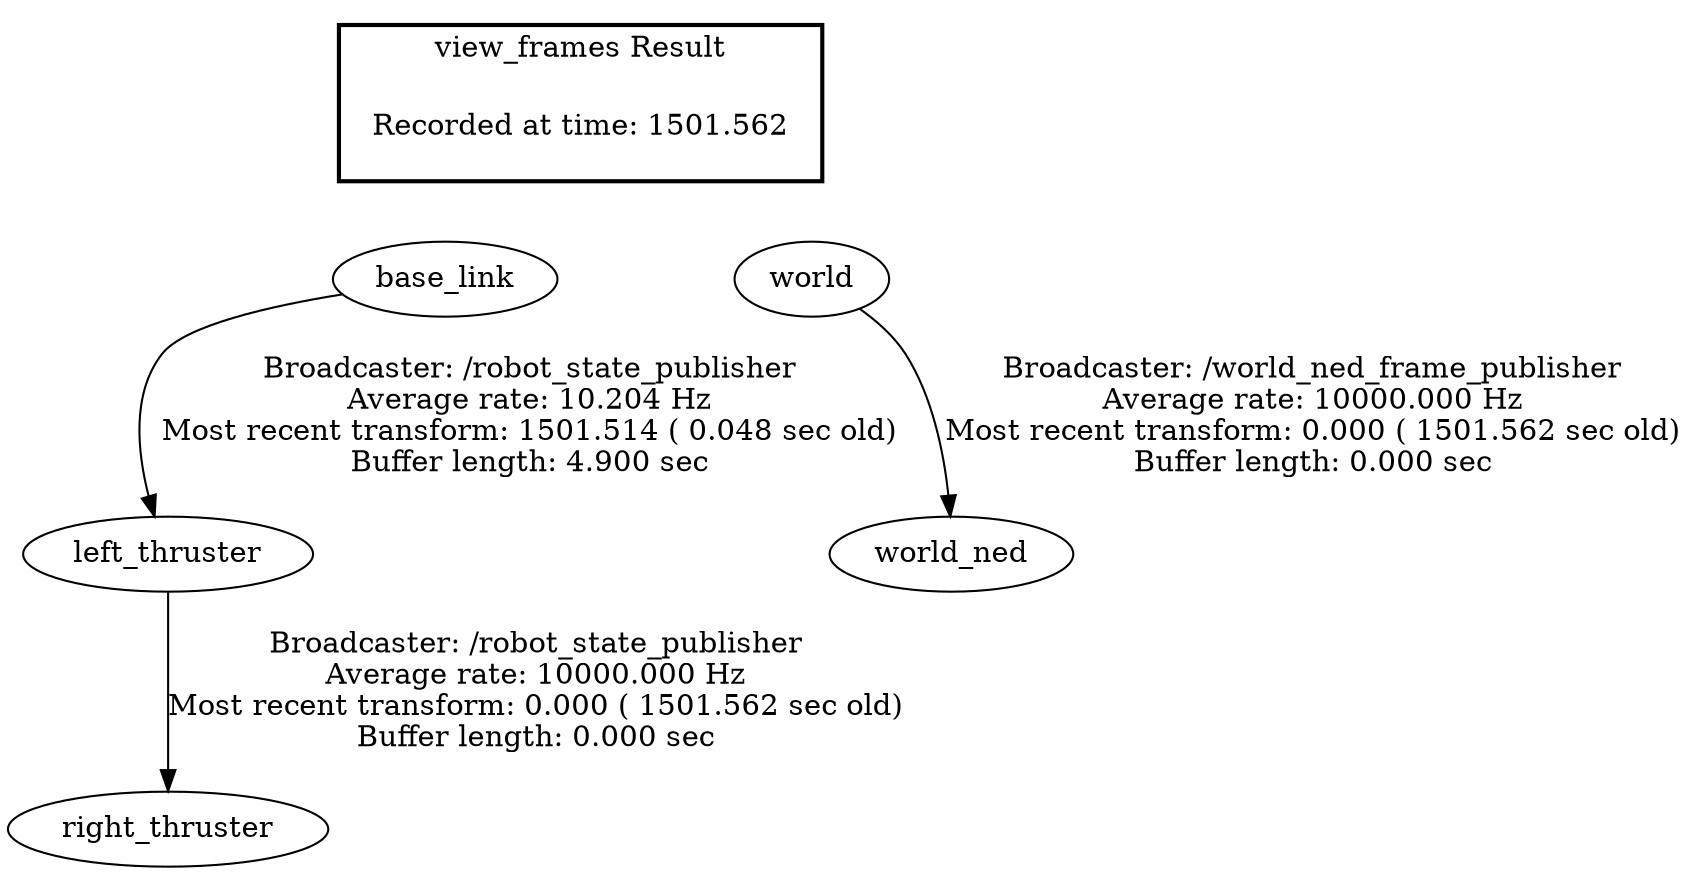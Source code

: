 digraph G {
"left_thruster" -> "right_thruster"[label="Broadcaster: /robot_state_publisher\nAverage rate: 10000.000 Hz\nMost recent transform: 0.000 ( 1501.562 sec old)\nBuffer length: 0.000 sec\n"];
"base_link" -> "left_thruster"[label="Broadcaster: /robot_state_publisher\nAverage rate: 10.204 Hz\nMost recent transform: 1501.514 ( 0.048 sec old)\nBuffer length: 4.900 sec\n"];
"world" -> "world_ned"[label="Broadcaster: /world_ned_frame_publisher\nAverage rate: 10000.000 Hz\nMost recent transform: 0.000 ( 1501.562 sec old)\nBuffer length: 0.000 sec\n"];
edge [style=invis];
 subgraph cluster_legend { style=bold; color=black; label ="view_frames Result";
"Recorded at time: 1501.562"[ shape=plaintext ] ;
 }->"world";
edge [style=invis];
 subgraph cluster_legend { style=bold; color=black; label ="view_frames Result";
"Recorded at time: 1501.562"[ shape=plaintext ] ;
 }->"base_link";
}